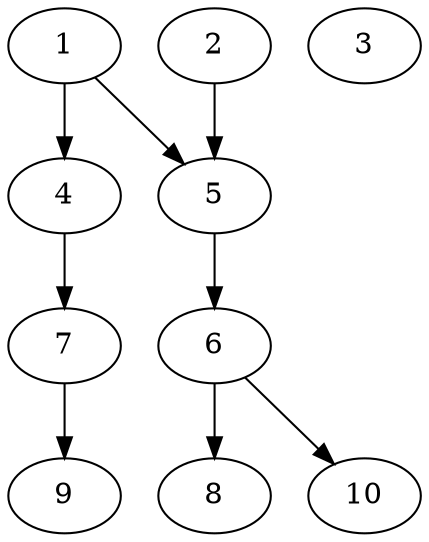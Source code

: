 // DAG automatically generated by daggen at Thu Oct  3 13:58:04 2019
// ./daggen --dot -n 10 --ccr 0.5 --fat 0.5 --regular 0.7 --density 0.5 --mindata 5242880 --maxdata 52428800 
digraph G {
  1 [size="17088512", alpha="0.03", expect_size="8544256"] 
  1 -> 4 [size ="8544256"]
  1 -> 5 [size ="8544256"]
  2 [size="40075264", alpha="0.08", expect_size="20037632"] 
  2 -> 5 [size ="20037632"]
  3 [size="83046400", alpha="0.10", expect_size="41523200"] 
  4 [size="90128384", alpha="0.03", expect_size="45064192"] 
  4 -> 7 [size ="45064192"]
  5 [size="104146944", alpha="0.01", expect_size="52073472"] 
  5 -> 6 [size ="52073472"]
  6 [size="14309376", alpha="0.06", expect_size="7154688"] 
  6 -> 8 [size ="7154688"]
  6 -> 10 [size ="7154688"]
  7 [size="49790976", alpha="0.10", expect_size="24895488"] 
  7 -> 9 [size ="24895488"]
  8 [size="85413888", alpha="0.19", expect_size="42706944"] 
  9 [size="74012672", alpha="0.18", expect_size="37006336"] 
  10 [size="61743104", alpha="0.20", expect_size="30871552"] 
}
